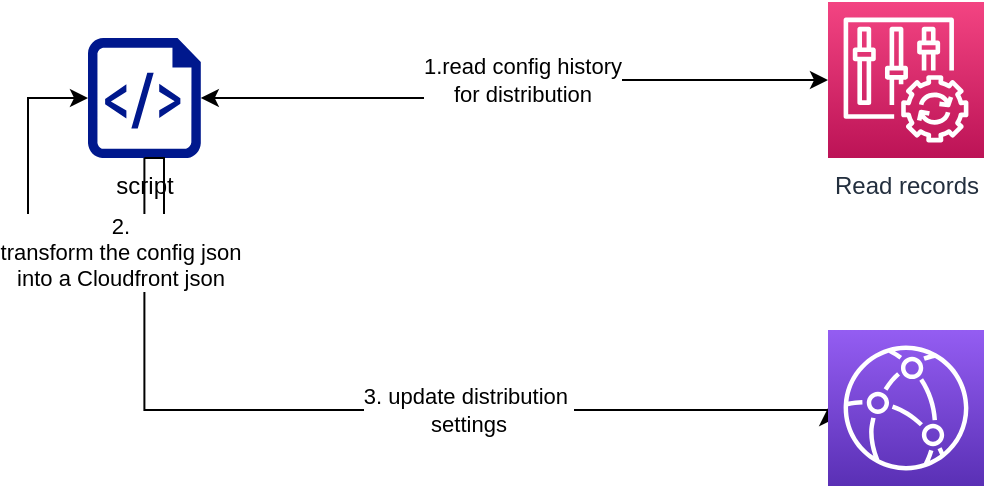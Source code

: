 <mxfile version="21.2.8" type="device" pages="2">
  <diagram name="script" id="hJapyy_HGKt27aFXfnqI">
    <mxGraphModel dx="1513" dy="411" grid="1" gridSize="10" guides="1" tooltips="1" connect="1" arrows="1" fold="1" page="1" pageScale="1" pageWidth="850" pageHeight="1100" math="0" shadow="0">
      <root>
        <mxCell id="0" />
        <mxCell id="1" parent="0" />
        <mxCell id="SYU9R7mCOO1fORlbbx4Z-3" style="edgeStyle=orthogonalEdgeStyle;rounded=0;orthogonalLoop=1;jettySize=auto;html=1;entryX=1;entryY=0.5;entryDx=0;entryDy=0;entryPerimeter=0;startArrow=classic;startFill=1;" edge="1" parent="1" source="SYU9R7mCOO1fORlbbx4Z-1" target="SYU9R7mCOO1fORlbbx4Z-2">
          <mxGeometry relative="1" as="geometry" />
        </mxCell>
        <mxCell id="SYU9R7mCOO1fORlbbx4Z-4" value="1.read config history&lt;br&gt;for distribution" style="edgeLabel;html=1;align=center;verticalAlign=middle;resizable=0;points=[];" vertex="1" connectable="0" parent="SYU9R7mCOO1fORlbbx4Z-3">
          <mxGeometry x="-0.052" relative="1" as="geometry">
            <mxPoint as="offset" />
          </mxGeometry>
        </mxCell>
        <mxCell id="SYU9R7mCOO1fORlbbx4Z-1" value="Read records" style="sketch=0;points=[[0,0,0],[0.25,0,0],[0.5,0,0],[0.75,0,0],[1,0,0],[0,1,0],[0.25,1,0],[0.5,1,0],[0.75,1,0],[1,1,0],[0,0.25,0],[0,0.5,0],[0,0.75,0],[1,0.25,0],[1,0.5,0],[1,0.75,0]];points=[[0,0,0],[0.25,0,0],[0.5,0,0],[0.75,0,0],[1,0,0],[0,1,0],[0.25,1,0],[0.5,1,0],[0.75,1,0],[1,1,0],[0,0.25,0],[0,0.5,0],[0,0.75,0],[1,0.25,0],[1,0.5,0],[1,0.75,0]];outlineConnect=0;fontColor=#232F3E;gradientColor=#F34482;gradientDirection=north;fillColor=#BC1356;strokeColor=#ffffff;dashed=0;verticalLabelPosition=bottom;verticalAlign=top;align=center;html=1;fontSize=12;fontStyle=0;aspect=fixed;shape=mxgraph.aws4.resourceIcon;resIcon=mxgraph.aws4.config;" vertex="1" parent="1">
          <mxGeometry x="410" y="196" width="78" height="78" as="geometry" />
        </mxCell>
        <mxCell id="SYU9R7mCOO1fORlbbx4Z-9" style="edgeStyle=orthogonalEdgeStyle;rounded=0;orthogonalLoop=1;jettySize=auto;html=1;entryX=0;entryY=0.5;entryDx=0;entryDy=0;entryPerimeter=0;" edge="1" parent="1" source="SYU9R7mCOO1fORlbbx4Z-2" target="SYU9R7mCOO1fORlbbx4Z-8">
          <mxGeometry relative="1" as="geometry">
            <Array as="points">
              <mxPoint x="68" y="400" />
              <mxPoint x="410" y="400" />
            </Array>
          </mxGeometry>
        </mxCell>
        <mxCell id="SYU9R7mCOO1fORlbbx4Z-11" value="3. update distribution&amp;nbsp;&lt;br&gt;settings" style="edgeLabel;html=1;align=center;verticalAlign=middle;resizable=0;points=[];" vertex="1" connectable="0" parent="SYU9R7mCOO1fORlbbx4Z-9">
          <mxGeometry x="-0.735" relative="1" as="geometry">
            <mxPoint x="162" y="64" as="offset" />
          </mxGeometry>
        </mxCell>
        <mxCell id="SYU9R7mCOO1fORlbbx4Z-2" value="script" style="sketch=0;aspect=fixed;pointerEvents=1;shadow=0;dashed=0;html=1;strokeColor=none;labelPosition=center;verticalLabelPosition=bottom;verticalAlign=top;align=center;fillColor=#00188D;shape=mxgraph.azure.script_file" vertex="1" parent="1">
          <mxGeometry x="40" y="214" width="56.4" height="60" as="geometry" />
        </mxCell>
        <mxCell id="SYU9R7mCOO1fORlbbx4Z-6" style="edgeStyle=orthogonalEdgeStyle;rounded=0;orthogonalLoop=1;jettySize=auto;html=1;entryX=0;entryY=0.5;entryDx=0;entryDy=0;entryPerimeter=0;exitX=0.5;exitY=1;exitDx=0;exitDy=0;exitPerimeter=0;" edge="1" parent="1" source="SYU9R7mCOO1fORlbbx4Z-2" target="SYU9R7mCOO1fORlbbx4Z-2">
          <mxGeometry relative="1" as="geometry">
            <Array as="points">
              <mxPoint x="78" y="320" />
              <mxPoint x="10" y="320" />
              <mxPoint x="10" y="244" />
            </Array>
          </mxGeometry>
        </mxCell>
        <mxCell id="SYU9R7mCOO1fORlbbx4Z-7" value="2.&lt;br&gt;transform the config json&lt;br&gt;into a Cloudfront json" style="edgeLabel;html=1;align=center;verticalAlign=middle;resizable=0;points=[];" vertex="1" connectable="0" parent="SYU9R7mCOO1fORlbbx4Z-6">
          <mxGeometry x="-0.318" y="1" relative="1" as="geometry">
            <mxPoint as="offset" />
          </mxGeometry>
        </mxCell>
        <mxCell id="SYU9R7mCOO1fORlbbx4Z-8" value="" style="sketch=0;points=[[0,0,0],[0.25,0,0],[0.5,0,0],[0.75,0,0],[1,0,0],[0,1,0],[0.25,1,0],[0.5,1,0],[0.75,1,0],[1,1,0],[0,0.25,0],[0,0.5,0],[0,0.75,0],[1,0.25,0],[1,0.5,0],[1,0.75,0]];outlineConnect=0;fontColor=#232F3E;gradientColor=#945DF2;gradientDirection=north;fillColor=#5A30B5;strokeColor=#ffffff;dashed=0;verticalLabelPosition=bottom;verticalAlign=top;align=center;html=1;fontSize=12;fontStyle=0;aspect=fixed;shape=mxgraph.aws4.resourceIcon;resIcon=mxgraph.aws4.cloudfront;" vertex="1" parent="1">
          <mxGeometry x="410" y="360" width="78" height="78" as="geometry" />
        </mxCell>
      </root>
    </mxGraphModel>
  </diagram>
  <diagram id="P4Kc3LCMbADtIgaRD0Bt" name="lambda">
    <mxGraphModel dx="1194" dy="739" grid="1" gridSize="10" guides="1" tooltips="1" connect="1" arrows="1" fold="1" page="1" pageScale="1" pageWidth="850" pageHeight="1100" math="0" shadow="0">
      <root>
        <mxCell id="0" />
        <mxCell id="1" parent="0" />
        <mxCell id="l0eFU2eeG8aAoKGnYykB-3" style="edgeStyle=orthogonalEdgeStyle;rounded=0;orthogonalLoop=1;jettySize=auto;html=1;entryX=0;entryY=0.5;entryDx=0;entryDy=0;entryPerimeter=0;" edge="1" parent="1" source="l0eFU2eeG8aAoKGnYykB-1" target="l0eFU2eeG8aAoKGnYykB-2">
          <mxGeometry relative="1" as="geometry" />
        </mxCell>
        <mxCell id="l0eFU2eeG8aAoKGnYykB-1" value="read config" style="outlineConnect=0;dashed=0;verticalLabelPosition=bottom;verticalAlign=top;align=center;html=1;shape=mxgraph.aws3.lambda_function;fillColor=#F58534;gradientColor=none;" vertex="1" parent="1">
          <mxGeometry x="70" y="400" width="69" height="72" as="geometry" />
        </mxCell>
        <mxCell id="l0eFU2eeG8aAoKGnYykB-5" style="edgeStyle=orthogonalEdgeStyle;rounded=0;orthogonalLoop=1;jettySize=auto;html=1;" edge="1" parent="1" source="l0eFU2eeG8aAoKGnYykB-2" target="l0eFU2eeG8aAoKGnYykB-4">
          <mxGeometry relative="1" as="geometry" />
        </mxCell>
        <mxCell id="l0eFU2eeG8aAoKGnYykB-2" value="aws config" style="sketch=0;points=[[0,0,0],[0.25,0,0],[0.5,0,0],[0.75,0,0],[1,0,0],[0,1,0],[0.25,1,0],[0.5,1,0],[0.75,1,0],[1,1,0],[0,0.25,0],[0,0.5,0],[0,0.75,0],[1,0.25,0],[1,0.5,0],[1,0.75,0]];points=[[0,0,0],[0.25,0,0],[0.5,0,0],[0.75,0,0],[1,0,0],[0,1,0],[0.25,1,0],[0.5,1,0],[0.75,1,0],[1,1,0],[0,0.25,0],[0,0.5,0],[0,0.75,0],[1,0.25,0],[1,0.5,0],[1,0.75,0]];outlineConnect=0;fontColor=#232F3E;gradientColor=#F34482;gradientDirection=north;fillColor=#BC1356;strokeColor=#ffffff;dashed=0;verticalLabelPosition=bottom;verticalAlign=top;align=center;html=1;fontSize=12;fontStyle=0;aspect=fixed;shape=mxgraph.aws4.resourceIcon;resIcon=mxgraph.aws4.config;" vertex="1" parent="1">
          <mxGeometry x="330" y="397" width="78" height="78" as="geometry" />
        </mxCell>
        <mxCell id="l0eFU2eeG8aAoKGnYykB-7" style="edgeStyle=orthogonalEdgeStyle;rounded=0;orthogonalLoop=1;jettySize=auto;html=1;" edge="1" parent="1" source="l0eFU2eeG8aAoKGnYykB-4" target="l0eFU2eeG8aAoKGnYykB-6">
          <mxGeometry relative="1" as="geometry" />
        </mxCell>
        <mxCell id="l0eFU2eeG8aAoKGnYykB-4" value="transform configuration&lt;br&gt;and update" style="outlineConnect=0;dashed=0;verticalLabelPosition=bottom;verticalAlign=top;align=center;html=1;shape=mxgraph.aws3.lambda_function;fillColor=#F58534;gradientColor=none;" vertex="1" parent="1">
          <mxGeometry x="590" y="400" width="69" height="72" as="geometry" />
        </mxCell>
        <mxCell id="l0eFU2eeG8aAoKGnYykB-6" value="" style="sketch=0;points=[[0,0,0],[0.25,0,0],[0.5,0,0],[0.75,0,0],[1,0,0],[0,1,0],[0.25,1,0],[0.5,1,0],[0.75,1,0],[1,1,0],[0,0.25,0],[0,0.5,0],[0,0.75,0],[1,0.25,0],[1,0.5,0],[1,0.75,0]];outlineConnect=0;fontColor=#232F3E;gradientColor=#945DF2;gradientDirection=north;fillColor=#5A30B5;strokeColor=#ffffff;dashed=0;verticalLabelPosition=bottom;verticalAlign=top;align=center;html=1;fontSize=12;fontStyle=0;aspect=fixed;shape=mxgraph.aws4.resourceIcon;resIcon=mxgraph.aws4.cloudfront;" vertex="1" parent="1">
          <mxGeometry x="860" y="397" width="78" height="78" as="geometry" />
        </mxCell>
      </root>
    </mxGraphModel>
  </diagram>
</mxfile>
